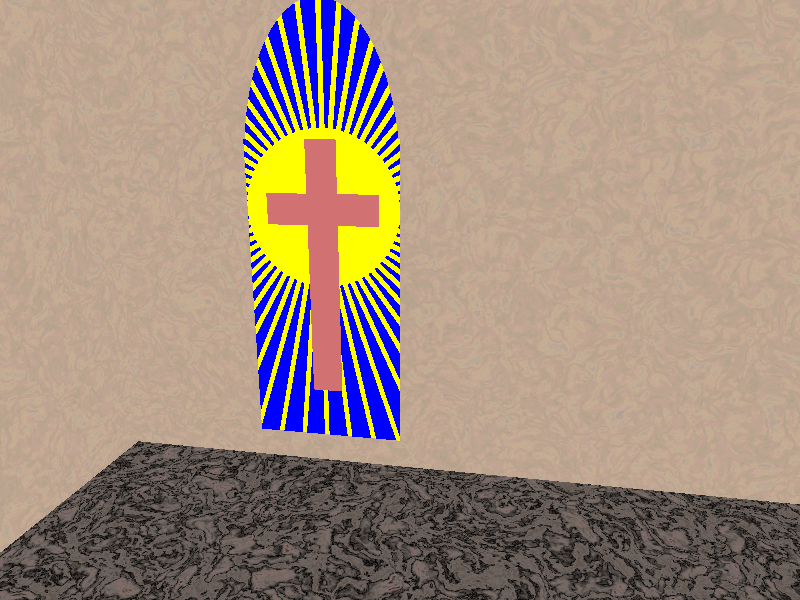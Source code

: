 #include "colors.inc"
#include "glass.inc"
#include "textures.inc"
#include "stones1.inc"
#include "transforms.inc"

camera {
	location <25, 30, -55>
	look_at <15, 15, 0>
}

light_source { <0,30,-10> White }

union {
    plane { x, -15 }    
    plane { z, 0.1 }
    texture {
        T_Grnt7
        scale 5
    }
}

plane {
    y, -3    

    texture {        
        T_Grnt15
        scale 8
    }
}

// window
# declare Window = union {        
    intersection {
        sphere {
            <7.5, 30, 0> 7.5
            scale <1,2,1>
            translate -33*y
        }
        box { <0, 30, 0>, <30, 50, 0.00000015> }
    }
    
    box { 0, <15, 30, 0.0001> }        
                   
    pigment { Blue }                   
    texture { NBoldglass }
}

object { Window  }

// cross
union {    
    box { <6, 5, 0>, <9, 30, -0.0002> }
    box { <2, 22, 0>, <13, 25, -0.0002> }    
    translate -0.0015*z
    pigment { Brown }
    texture { NBoldglass }
}

// light circle behind cross
intersection {
    sphere { <7.5, 23.5, 0> 7.5 }
    box { <0, 15, 0>, <30, 50, 0.00015> }
    pigment { Yellow }
    texture { NBoldglass }
    translate -0.001*z
}

// shine lines
#declare Line = box {
	<7.5, 23.5, 0>, <8, 50, -0.00002>
	pigment { Yellow }
	texture { NBoldglass }
}

intersection {
    object { Window translate -0.00002*z}
    
    union {
    	#declare lineAngle = 0;
    	
    	#while ( lineAngle <= 60 )
    	
    	    object { Line Rotate_Around_Trans( lineAngle*6*z, <7.5, 23.5, 0> ) }	    
    	    
    	    #declare lineAngle = lineAngle + 1;
    	#end	
    }
}